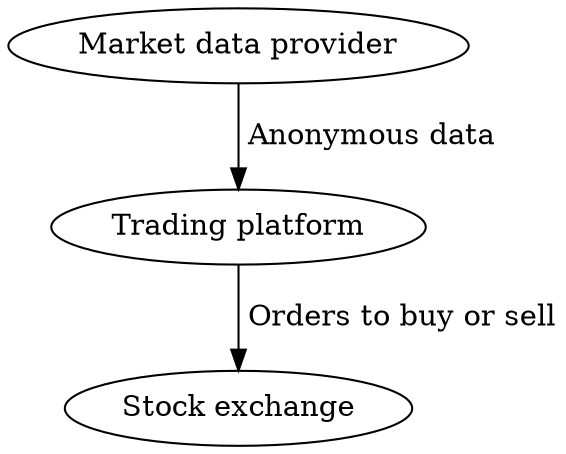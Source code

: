 digraph trading_platform {

	"Market data provider" -> "Trading platform" [ label = " Anonymous data" ]
	"Trading platform" -> "Stock exchange" [ label = " Orders to buy or sell" ]

}
